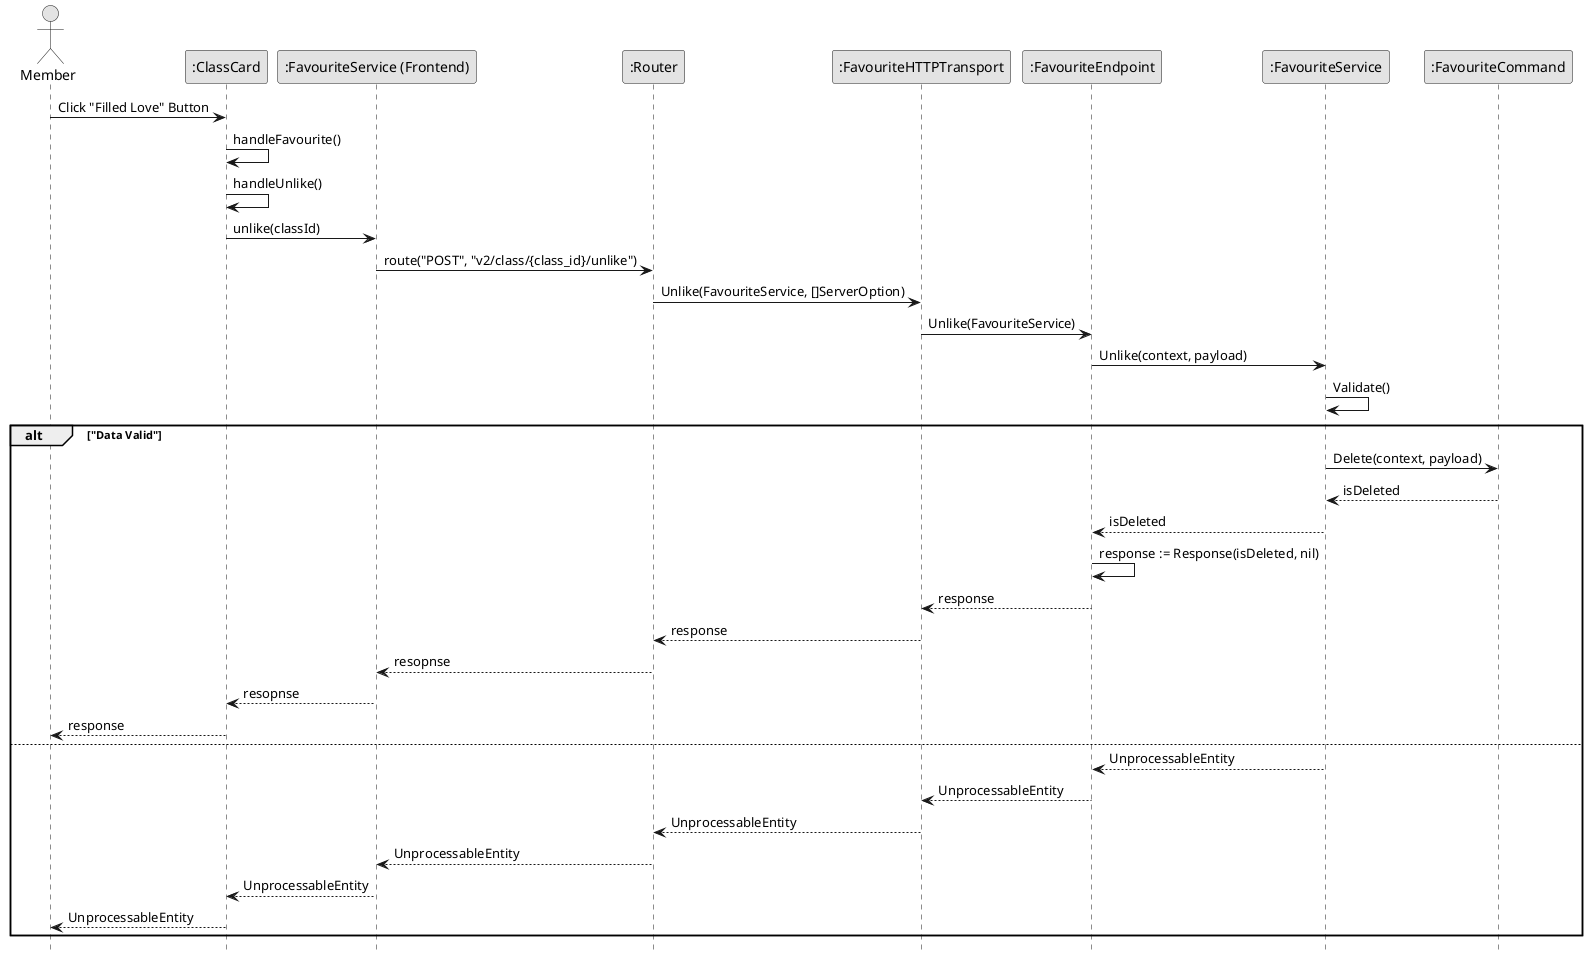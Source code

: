 @startuml Unlike

skinparam Monochrome true
skinparam Shadowing false
hide footbox

actor Member
participant ":ClassCard" as ClassCard
participant ":FavouriteService (Frontend)" as FEFavouriteService
participant ":Router" as Router
participant ":FavouriteHTTPTransport" as FavouriteHTTPTransport
participant ":FavouriteEndpoint" as FavouriteEndpoint
participant ":FavouriteService" as FavouriteService
participant ":FavouriteCommand" as FavouriteCommand

Member->ClassCard: Click "Filled Love" Button
ClassCard->ClassCard: handleFavourite()
ClassCard->ClassCard: handleUnlike()
ClassCard->FEFavouriteService: unlike(classId)
FEFavouriteService->Router: route("POST", "v2/class/{class_id}/unlike")
Router->FavouriteHTTPTransport: Unlike(FavouriteService, []ServerOption)
FavouriteHTTPTransport->FavouriteEndpoint: Unlike(FavouriteService)
FavouriteEndpoint->FavouriteService: Unlike(context, payload)
FavouriteService->FavouriteService: Validate()

alt "Data Valid"
    FavouriteService->FavouriteCommand: Delete(context, payload)
    FavouriteCommand-->FavouriteService: isDeleted
    FavouriteService-->FavouriteEndpoint: isDeleted
    FavouriteEndpoint->FavouriteEndpoint: response := Response(isDeleted, nil)
    FavouriteEndpoint-->FavouriteHTTPTransport: response
    FavouriteHTTPTransport-->Router: response
    Router-->FEFavouriteService: resopnse
    FEFavouriteService-->ClassCard: resopnse
    ClassCard-->Member: response
else
    FavouriteService-->FavouriteEndpoint: UnprocessableEntity
    FavouriteEndpoint-->FavouriteHTTPTransport: UnprocessableEntity
    FavouriteHTTPTransport-->Router: UnprocessableEntity
    Router-->FEFavouriteService: UnprocessableEntity
    FEFavouriteService-->ClassCard: UnprocessableEntity
    ClassCard-->Member: UnprocessableEntity
end

@enduml